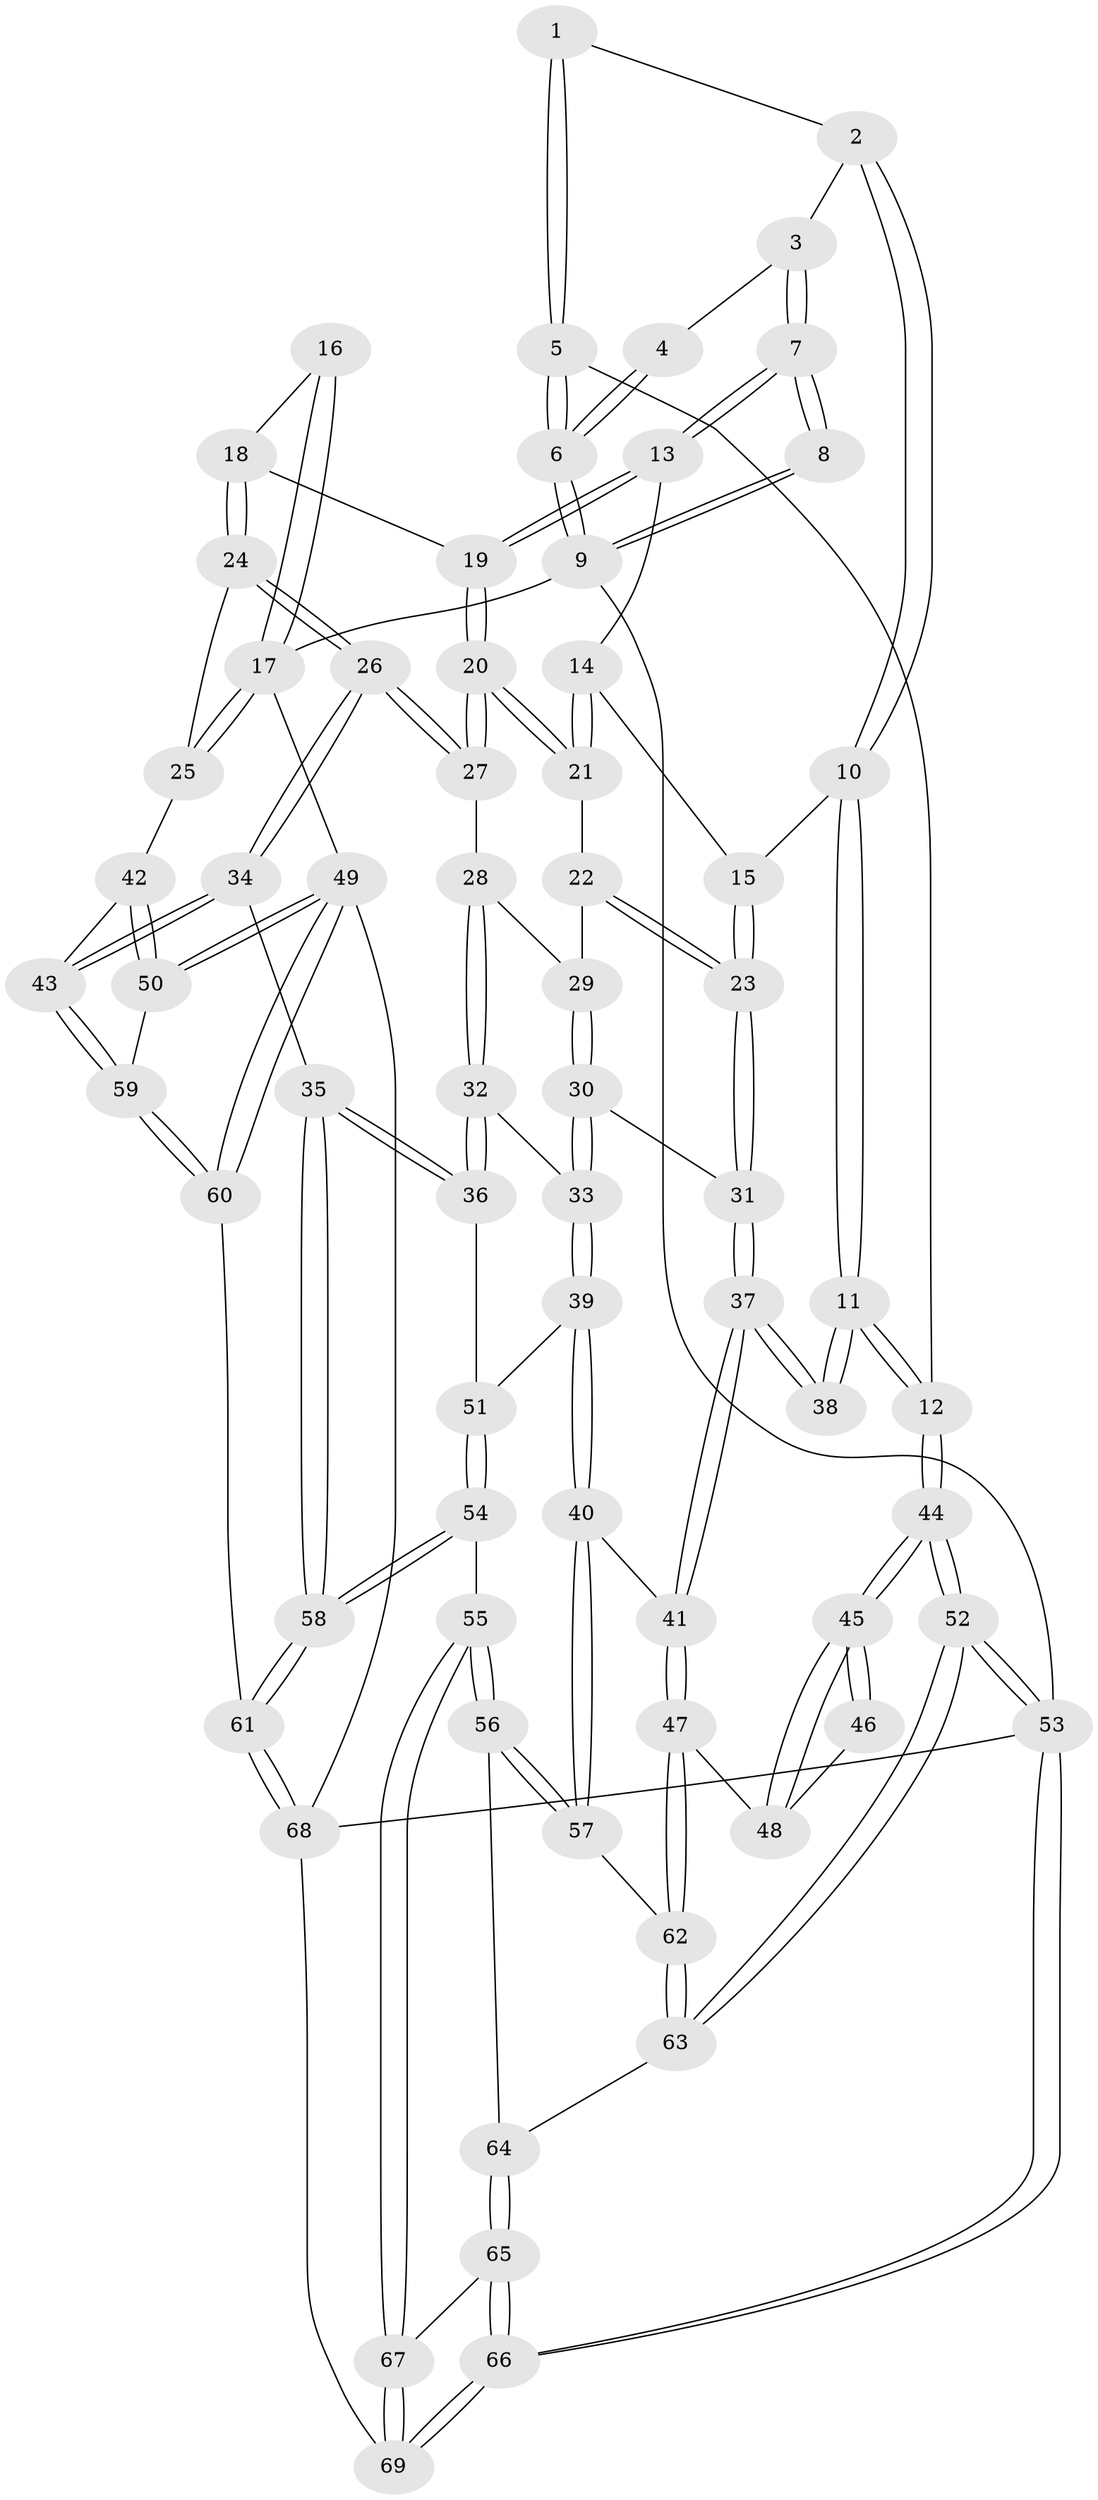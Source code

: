 // Generated by graph-tools (version 1.1) at 2025/51/03/09/25 03:51:01]
// undirected, 69 vertices, 169 edges
graph export_dot {
graph [start="1"]
  node [color=gray90,style=filled];
  1 [pos="+0.037079197339786193+0.11622907391935208"];
  2 [pos="+0.11119093478273581+0.132859057411295"];
  3 [pos="+0.1466907968773148+0.08241157194020368"];
  4 [pos="+0.01687363319214651+0.03813599127039288"];
  5 [pos="+0+0.24472920806168735"];
  6 [pos="+0+0"];
  7 [pos="+0.399965316553913+0"];
  8 [pos="+0.40007114742347366+0"];
  9 [pos="+0+0"];
  10 [pos="+0.08991034005461869+0.2980397951174549"];
  11 [pos="+0.07421762444861572+0.32124927373700896"];
  12 [pos="+0+0.30439159616975653"];
  13 [pos="+0.4011404740529657+0"];
  14 [pos="+0.3880504912377059+0.06427801014939609"];
  15 [pos="+0.2682720247356399+0.20644555875481585"];
  16 [pos="+0.7755919737913979+0"];
  17 [pos="+1+0"];
  18 [pos="+0.8020705131148634+0.19648555203922075"];
  19 [pos="+0.6916589941280372+0.2353103892463576"];
  20 [pos="+0.6512493210458775+0.2901131747784281"];
  21 [pos="+0.4298676836058597+0.19611047326644737"];
  22 [pos="+0.4283389876121969+0.23786928847246797"];
  23 [pos="+0.2928893138208826+0.37963808791214126"];
  24 [pos="+0.9373541830497318+0.2896482070813907"];
  25 [pos="+1+0.3130820013546781"];
  26 [pos="+0.6966685948828406+0.49383121151913567"];
  27 [pos="+0.6442667798063808+0.32574990241187385"];
  28 [pos="+0.4814966830597873+0.36127572302805194"];
  29 [pos="+0.4718366494800505+0.3528559420024517"];
  30 [pos="+0.33935558966628643+0.42270113256930353"];
  31 [pos="+0.284655366868158+0.4004312108764214"];
  32 [pos="+0.5087654185697149+0.5024266885985629"];
  33 [pos="+0.3912206043802539+0.48809314582467483"];
  34 [pos="+0.6912362669430274+0.5200099952358744"];
  35 [pos="+0.6490324105521079+0.5339472242068325"];
  36 [pos="+0.5463919580224601+0.5386783020684964"];
  37 [pos="+0.17607393442282748+0.4410895330511303"];
  38 [pos="+0.16943101000607835+0.437683171490102"];
  39 [pos="+0.32732190950006246+0.5916342316188603"];
  40 [pos="+0.2922443664353204+0.624136840012765"];
  41 [pos="+0.20266515201630186+0.5191058322948439"];
  42 [pos="+1+0.36394601531363413"];
  43 [pos="+0.7616659658528256+0.580872810740443"];
  44 [pos="+0+0.6225546179066112"];
  45 [pos="+0+0.6229683589596764"];
  46 [pos="+0.14477211418687574+0.4585546530367991"];
  47 [pos="+0.07687261649070802+0.6829481751601139"];
  48 [pos="+0.007210303364064438+0.6509827374866639"];
  49 [pos="+1+0.8366540456317826"];
  50 [pos="+1+0.6638515104225176"];
  51 [pos="+0.5285556728696732+0.5632565235702901"];
  52 [pos="+0+0.8408346889914593"];
  53 [pos="+0+1"];
  54 [pos="+0.4340038134748579+0.766420661641164"];
  55 [pos="+0.3955770502449477+0.7705297336029332"];
  56 [pos="+0.38204762664325437+0.760553128025816"];
  57 [pos="+0.29620655903624893+0.6540216799531241"];
  58 [pos="+0.5809549470890372+0.8380624223480493"];
  59 [pos="+0.7723966911918888+0.5975519953672751"];
  60 [pos="+0.7600970717371393+0.8417322026012325"];
  61 [pos="+0.6678410862553174+0.9154652948609551"];
  62 [pos="+0.11639347738789091+0.7299379257475558"];
  63 [pos="+0.11881433752099654+0.790052962390122"];
  64 [pos="+0.13112671644790638+0.8219736042721202"];
  65 [pos="+0.13057173596357177+0.877386742744111"];
  66 [pos="+0+1"];
  67 [pos="+0.3230858424467693+0.9319437961474613"];
  68 [pos="+0.6383557568690936+1"];
  69 [pos="+0.3614450418745861+1"];
  1 -- 2;
  1 -- 5;
  1 -- 5;
  2 -- 3;
  2 -- 10;
  2 -- 10;
  3 -- 4;
  3 -- 7;
  3 -- 7;
  4 -- 6;
  4 -- 6;
  5 -- 6;
  5 -- 6;
  5 -- 12;
  6 -- 9;
  6 -- 9;
  7 -- 8;
  7 -- 8;
  7 -- 13;
  7 -- 13;
  8 -- 9;
  8 -- 9;
  9 -- 17;
  9 -- 53;
  10 -- 11;
  10 -- 11;
  10 -- 15;
  11 -- 12;
  11 -- 12;
  11 -- 38;
  11 -- 38;
  12 -- 44;
  12 -- 44;
  13 -- 14;
  13 -- 19;
  13 -- 19;
  14 -- 15;
  14 -- 21;
  14 -- 21;
  15 -- 23;
  15 -- 23;
  16 -- 17;
  16 -- 17;
  16 -- 18;
  17 -- 25;
  17 -- 25;
  17 -- 49;
  18 -- 19;
  18 -- 24;
  18 -- 24;
  19 -- 20;
  19 -- 20;
  20 -- 21;
  20 -- 21;
  20 -- 27;
  20 -- 27;
  21 -- 22;
  22 -- 23;
  22 -- 23;
  22 -- 29;
  23 -- 31;
  23 -- 31;
  24 -- 25;
  24 -- 26;
  24 -- 26;
  25 -- 42;
  26 -- 27;
  26 -- 27;
  26 -- 34;
  26 -- 34;
  27 -- 28;
  28 -- 29;
  28 -- 32;
  28 -- 32;
  29 -- 30;
  29 -- 30;
  30 -- 31;
  30 -- 33;
  30 -- 33;
  31 -- 37;
  31 -- 37;
  32 -- 33;
  32 -- 36;
  32 -- 36;
  33 -- 39;
  33 -- 39;
  34 -- 35;
  34 -- 43;
  34 -- 43;
  35 -- 36;
  35 -- 36;
  35 -- 58;
  35 -- 58;
  36 -- 51;
  37 -- 38;
  37 -- 38;
  37 -- 41;
  37 -- 41;
  39 -- 40;
  39 -- 40;
  39 -- 51;
  40 -- 41;
  40 -- 57;
  40 -- 57;
  41 -- 47;
  41 -- 47;
  42 -- 43;
  42 -- 50;
  42 -- 50;
  43 -- 59;
  43 -- 59;
  44 -- 45;
  44 -- 45;
  44 -- 52;
  44 -- 52;
  45 -- 46;
  45 -- 46;
  45 -- 48;
  45 -- 48;
  46 -- 48;
  47 -- 48;
  47 -- 62;
  47 -- 62;
  49 -- 50;
  49 -- 50;
  49 -- 60;
  49 -- 60;
  49 -- 68;
  50 -- 59;
  51 -- 54;
  51 -- 54;
  52 -- 53;
  52 -- 53;
  52 -- 63;
  52 -- 63;
  53 -- 66;
  53 -- 66;
  53 -- 68;
  54 -- 55;
  54 -- 58;
  54 -- 58;
  55 -- 56;
  55 -- 56;
  55 -- 67;
  55 -- 67;
  56 -- 57;
  56 -- 57;
  56 -- 64;
  57 -- 62;
  58 -- 61;
  58 -- 61;
  59 -- 60;
  59 -- 60;
  60 -- 61;
  61 -- 68;
  61 -- 68;
  62 -- 63;
  62 -- 63;
  63 -- 64;
  64 -- 65;
  64 -- 65;
  65 -- 66;
  65 -- 66;
  65 -- 67;
  66 -- 69;
  66 -- 69;
  67 -- 69;
  67 -- 69;
  68 -- 69;
}
